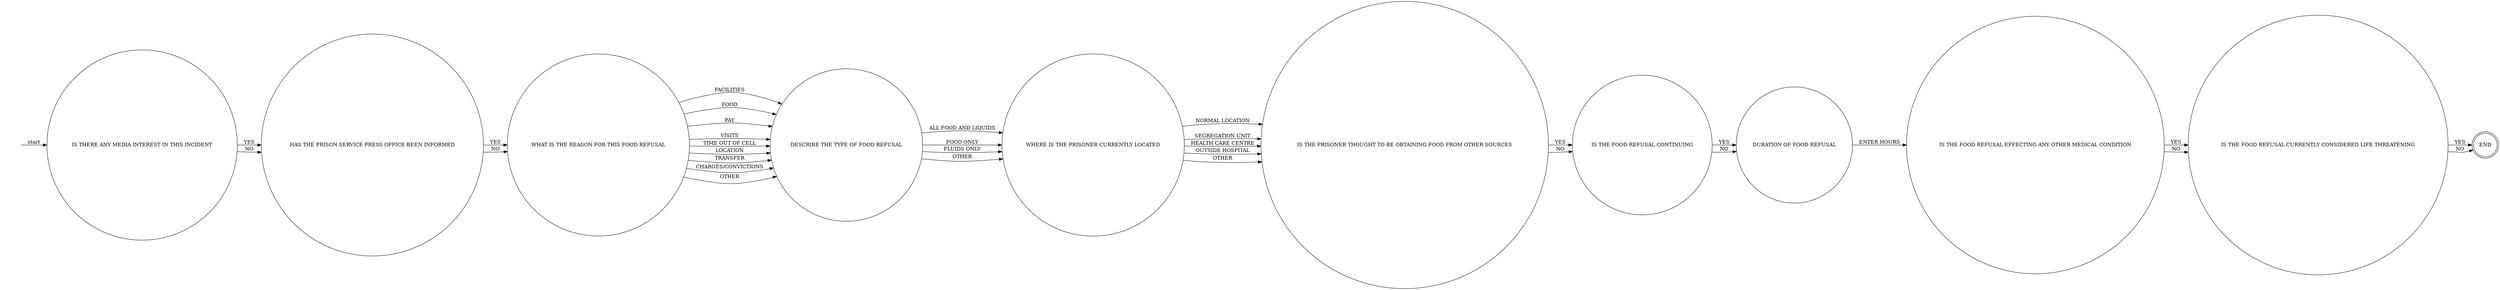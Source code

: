 digraph FOOD_REFUSAL {  rankdir=LR;
  node [shape = circle];
  START_NODE [label="", shape=none];
  START_NODE -> 44990 [label = "start"];
  END_NODE [label="END", shape="doublecircle"];
  44199 [label = "IS THE FOOD REFUSAL EFFECTING ANY OTHER MEDICAL CONDITION"];
  44199 -> 44427 [label = "YES"];
  44199 -> 44427 [label = "NO"];
  44319 [label = "WHERE IS THE PRISONER CURRENTLY LOCATED"];
  44319 -> 44399 [label = "NORMAL LOCATION"];
  44319 -> 44399 [label = "SEGREGATION UNIT"];
  44319 -> 44399 [label = "HEALTH CARE CENTRE"];
  44319 -> 44399 [label = "OUTSIDE HOSPITAL"];
  44319 -> 44399 [label = "OTHER"];
  44399 [label = "IS THE PRISONER THOUGHT TO BE OBTAINING FOOD FROM OTHER SOURCES"];
  44399 -> 44688 [label = "YES"];
  44399 -> 44688 [label = "NO"];
  44427 [label = "IS THE FOOD REFUSAL CURRENTLY CONSIDERED LIFE THREATENING"];
  44427 -> END_NODE [label = "YES"];
  44427 -> END_NODE [label = "NO"];
  44575 [label = "HAS THE PRISON SERVICE PRESS OFFICE BEEN INFORMED"];
  44575 -> 44887 [label = "YES"];
  44575 -> 44887 [label = "NO"];
  44688 [label = "IS THE FOOD REFUSAL CONTINUING"];
  44688 -> 44989 [label = "YES"];
  44688 -> 44989 [label = "NO"];
  44768 [label = "DESCRIBE THE TYPE OF FOOD REFUSAL"];
  44768 -> 44319 [label = "ALL FOOD AND LIQUIDS"];
  44768 -> 44319 [label = "FOOD ONLY"];
  44768 -> 44319 [label = "FLUIDS ONLY"];
  44768 -> 44319 [label = "OTHER"];
  44887 [label = "WHAT IS THE REASON FOR THIS FOOD REFUSAL"];
  44887 -> 44768 [label = "FACILITIES"];
  44887 -> 44768 [label = "FOOD"];
  44887 -> 44768 [label = "PAY"];
  44887 -> 44768 [label = "VISITS"];
  44887 -> 44768 [label = "TIME OUT OF CELL"];
  44887 -> 44768 [label = "LOCATION"];
  44887 -> 44768 [label = "TRANSFER"];
  44887 -> 44768 [label = "CHARGES/CONVICTIONS"];
  44887 -> 44768 [label = "OTHER"];
  44989 [label = "DURATION OF FOOD REFUSAL"];
  44989 -> 44199 [label = "ENTER HOURS"];
  44990 [label = "IS THERE ANY MEDIA INTEREST IN THIS INCIDENT"];
  44990 -> 44575 [label = "YES"];
  44990 -> 44575 [label = "NO"];
}
